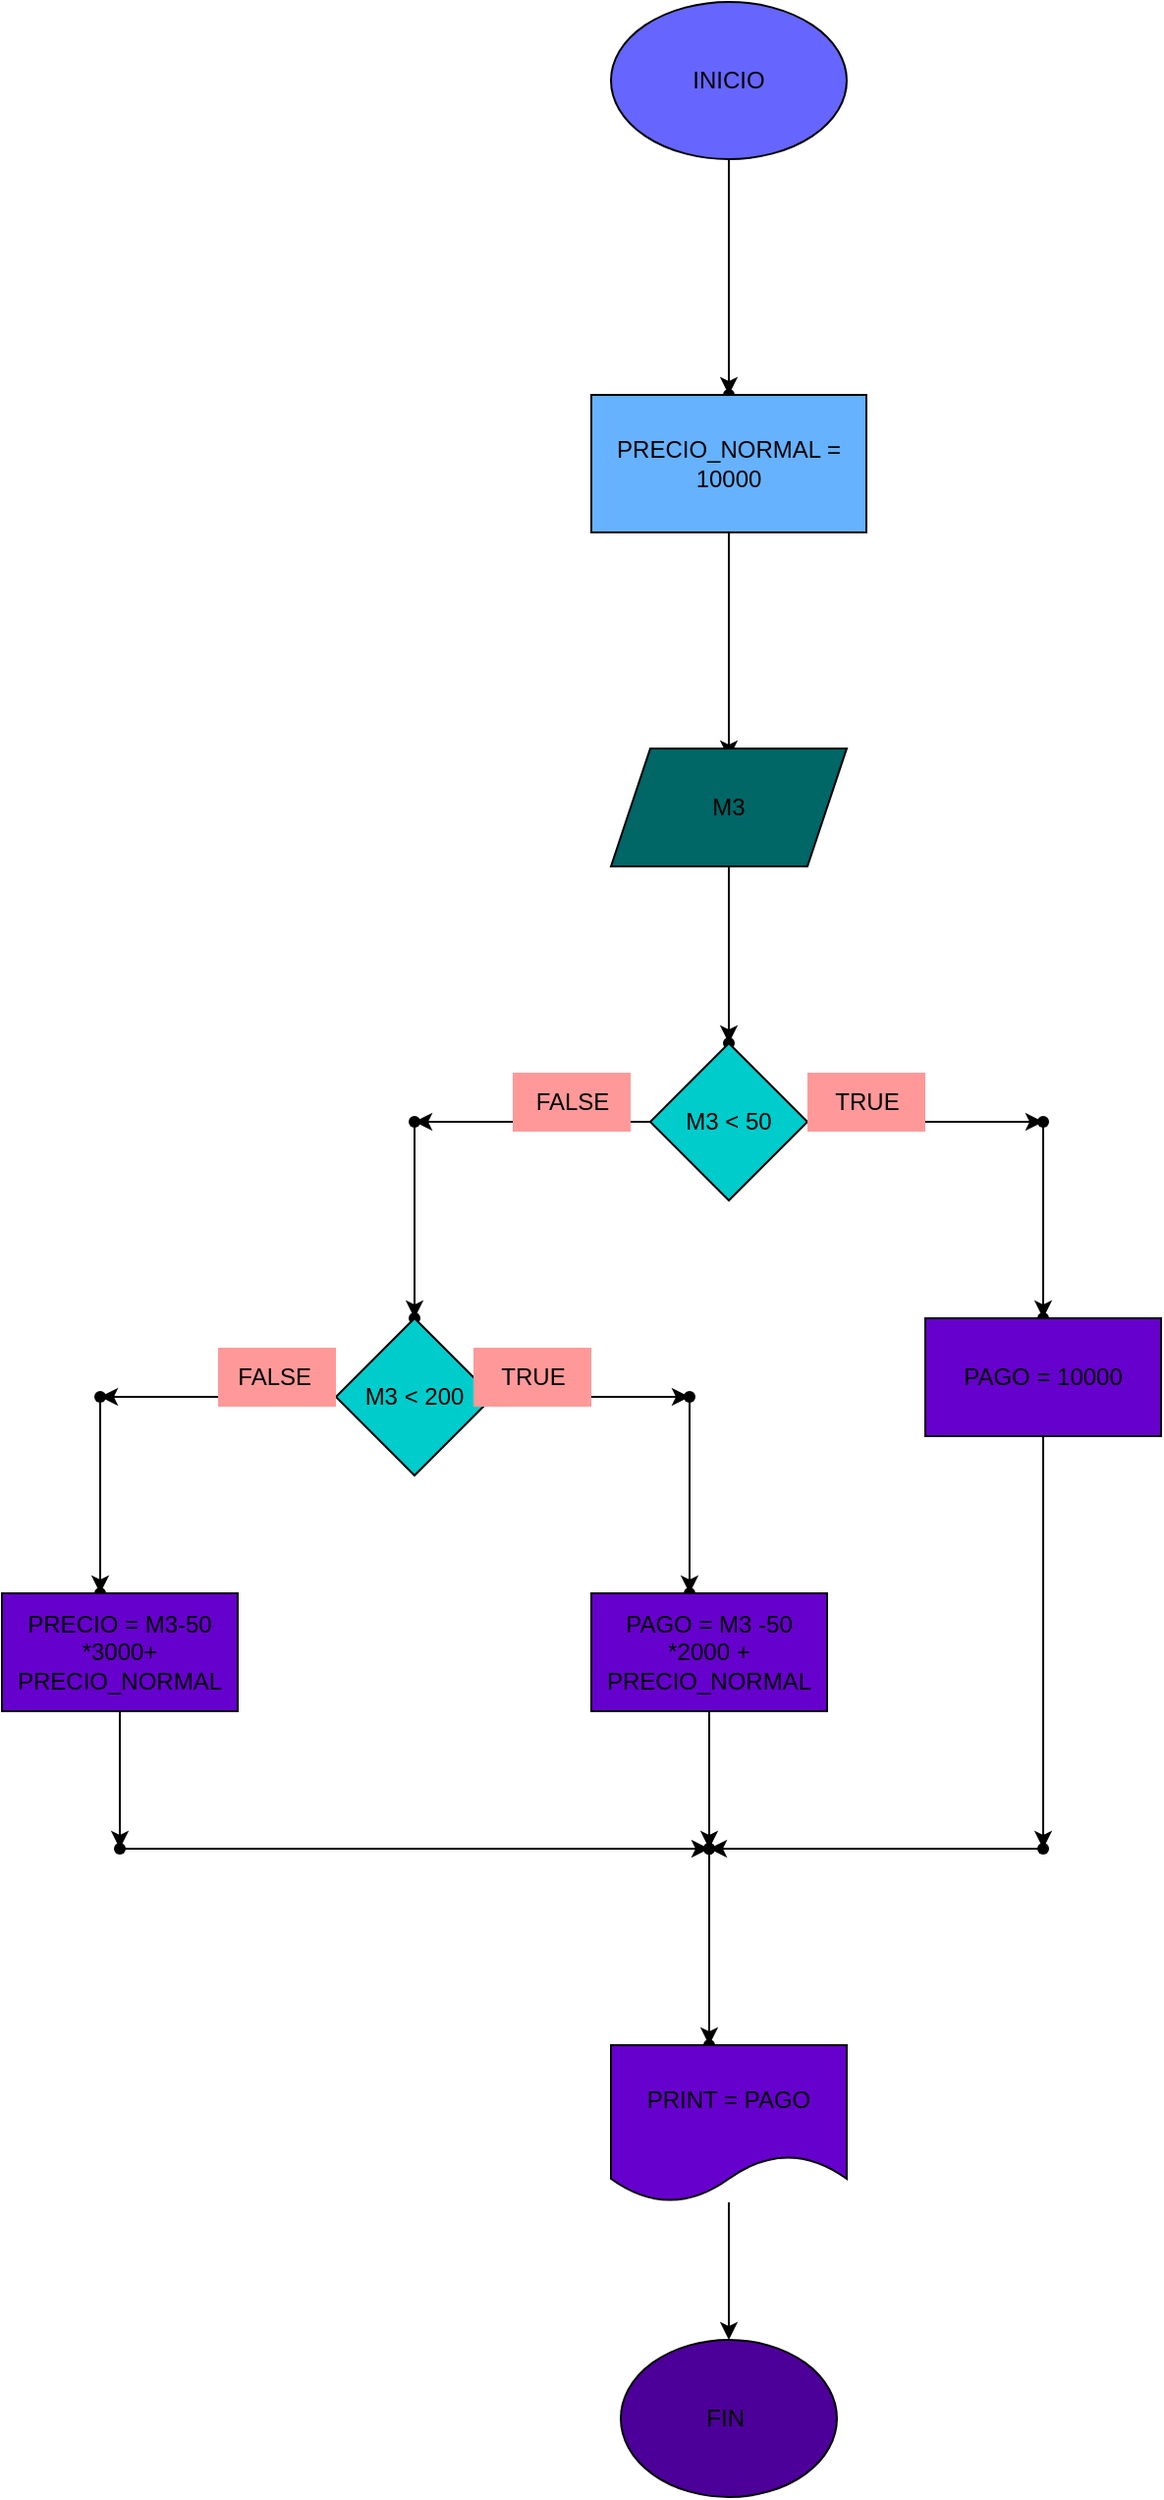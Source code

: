 <mxfile>
    <diagram id="2clGSSIlWm5wbmtxp9Fz" name="Página-1">
        <mxGraphModel dx="902" dy="411" grid="1" gridSize="10" guides="1" tooltips="1" connect="1" arrows="1" fold="1" page="1" pageScale="1" pageWidth="827" pageHeight="1169" math="0" shadow="0">
            <root>
                <mxCell id="0"/>
                <mxCell id="1" parent="0"/>
                <mxCell id="28" value="" style="edgeStyle=none;html=1;" parent="1" source="2" target="27" edge="1">
                    <mxGeometry relative="1" as="geometry"/>
                </mxCell>
                <mxCell id="2" value="INICIO" style="ellipse;whiteSpace=wrap;html=1;fillColor=#6666FF;" parent="1" vertex="1">
                    <mxGeometry x="470" y="260" width="120" height="80" as="geometry"/>
                </mxCell>
                <mxCell id="27" value="" style="shape=waypoint;sketch=0;size=6;pointerEvents=1;points=[];fillColor=default;resizable=0;rotatable=0;perimeter=centerPerimeter;snapToPoint=1;" parent="1" vertex="1">
                    <mxGeometry x="520" y="450" width="20" height="20" as="geometry"/>
                </mxCell>
                <mxCell id="31" value="" style="edgeStyle=none;html=1;" parent="1" source="29" target="30" edge="1">
                    <mxGeometry relative="1" as="geometry"/>
                </mxCell>
                <mxCell id="29" value="PRECIO_NORMAL = 10000" style="rounded=0;whiteSpace=wrap;html=1;fillColor=#66B2FF;" parent="1" vertex="1">
                    <mxGeometry x="460" y="460" width="140" height="70" as="geometry"/>
                </mxCell>
                <mxCell id="30" value="" style="shape=waypoint;sketch=0;size=6;pointerEvents=1;points=[];fillColor=default;resizable=0;rotatable=0;perimeter=centerPerimeter;snapToPoint=1;rounded=0;" parent="1" vertex="1">
                    <mxGeometry x="520" y="635" width="20" height="20" as="geometry"/>
                </mxCell>
                <mxCell id="34" value="" style="edgeStyle=none;html=1;" parent="1" source="32" target="33" edge="1">
                    <mxGeometry relative="1" as="geometry"/>
                </mxCell>
                <mxCell id="32" value="M3" style="shape=parallelogram;perimeter=parallelogramPerimeter;whiteSpace=wrap;html=1;fixedSize=1;fillColor=#006666;" parent="1" vertex="1">
                    <mxGeometry x="470" y="640" width="120" height="60" as="geometry"/>
                </mxCell>
                <mxCell id="33" value="" style="shape=waypoint;sketch=0;size=6;pointerEvents=1;points=[];fillColor=default;resizable=0;rotatable=0;perimeter=centerPerimeter;snapToPoint=1;" parent="1" vertex="1">
                    <mxGeometry x="520" y="780" width="20" height="20" as="geometry"/>
                </mxCell>
                <mxCell id="37" value="" style="edgeStyle=none;html=1;" parent="1" source="35" target="36" edge="1">
                    <mxGeometry relative="1" as="geometry"/>
                </mxCell>
                <mxCell id="44" value="" style="edgeStyle=none;html=1;" parent="1" source="35" target="43" edge="1">
                    <mxGeometry relative="1" as="geometry"/>
                </mxCell>
                <mxCell id="35" value="M3 &amp;lt; 50" style="rhombus;whiteSpace=wrap;html=1;fillColor=#00CCCC;" parent="1" vertex="1">
                    <mxGeometry x="490" y="790" width="80" height="80" as="geometry"/>
                </mxCell>
                <mxCell id="39" value="" style="edgeStyle=none;html=1;" parent="1" source="36" target="38" edge="1">
                    <mxGeometry relative="1" as="geometry"/>
                </mxCell>
                <mxCell id="36" value="" style="shape=waypoint;sketch=0;size=6;pointerEvents=1;points=[];fillColor=default;resizable=0;rotatable=0;perimeter=centerPerimeter;snapToPoint=1;" parent="1" vertex="1">
                    <mxGeometry x="680" y="820" width="20" height="20" as="geometry"/>
                </mxCell>
                <mxCell id="38" value="" style="shape=waypoint;sketch=0;size=6;pointerEvents=1;points=[];fillColor=default;resizable=0;rotatable=0;perimeter=centerPerimeter;snapToPoint=1;" parent="1" vertex="1">
                    <mxGeometry x="680" y="920" width="20" height="20" as="geometry"/>
                </mxCell>
                <mxCell id="42" value="" style="edgeStyle=none;html=1;" parent="1" source="40" target="41" edge="1">
                    <mxGeometry relative="1" as="geometry"/>
                </mxCell>
                <mxCell id="40" value="PAGO = 10000" style="rounded=0;whiteSpace=wrap;html=1;fillColor=#6600CC;" parent="1" vertex="1">
                    <mxGeometry x="630" y="930" width="120" height="60" as="geometry"/>
                </mxCell>
                <mxCell id="56" value="" style="edgeStyle=none;html=1;" parent="1" source="41" target="55" edge="1">
                    <mxGeometry relative="1" as="geometry"/>
                </mxCell>
                <mxCell id="41" value="" style="shape=waypoint;sketch=0;size=6;pointerEvents=1;points=[];fillColor=default;resizable=0;rotatable=0;perimeter=centerPerimeter;snapToPoint=1;rounded=0;" parent="1" vertex="1">
                    <mxGeometry x="680" y="1190" width="20" height="20" as="geometry"/>
                </mxCell>
                <mxCell id="46" value="" style="edgeStyle=none;html=1;" parent="1" source="43" target="45" edge="1">
                    <mxGeometry relative="1" as="geometry"/>
                </mxCell>
                <mxCell id="43" value="" style="shape=waypoint;sketch=0;size=6;pointerEvents=1;points=[];fillColor=default;resizable=0;rotatable=0;perimeter=centerPerimeter;snapToPoint=1;" parent="1" vertex="1">
                    <mxGeometry x="360" y="820" width="20" height="20" as="geometry"/>
                </mxCell>
                <mxCell id="45" value="" style="shape=waypoint;sketch=0;size=6;pointerEvents=1;points=[];fillColor=default;resizable=0;rotatable=0;perimeter=centerPerimeter;snapToPoint=1;" parent="1" vertex="1">
                    <mxGeometry x="360" y="920" width="20" height="20" as="geometry"/>
                </mxCell>
                <mxCell id="49" value="" style="edgeStyle=none;html=1;" parent="1" source="47" target="48" edge="1">
                    <mxGeometry relative="1" as="geometry"/>
                </mxCell>
                <mxCell id="58" value="" style="edgeStyle=none;html=1;" parent="1" source="47" target="57" edge="1">
                    <mxGeometry relative="1" as="geometry"/>
                </mxCell>
                <mxCell id="47" value="M3 &amp;lt; 200" style="rhombus;whiteSpace=wrap;html=1;fillColor=#00CCCC;" parent="1" vertex="1">
                    <mxGeometry x="330" y="930" width="80" height="80" as="geometry"/>
                </mxCell>
                <mxCell id="51" value="" style="edgeStyle=none;html=1;" parent="1" source="48" target="50" edge="1">
                    <mxGeometry relative="1" as="geometry"/>
                </mxCell>
                <mxCell id="48" value="" style="shape=waypoint;sketch=0;size=6;pointerEvents=1;points=[];fillColor=default;resizable=0;rotatable=0;perimeter=centerPerimeter;snapToPoint=1;" parent="1" vertex="1">
                    <mxGeometry x="500" y="960" width="20" height="20" as="geometry"/>
                </mxCell>
                <mxCell id="50" value="" style="shape=waypoint;sketch=0;size=6;pointerEvents=1;points=[];fillColor=default;resizable=0;rotatable=0;perimeter=centerPerimeter;snapToPoint=1;" parent="1" vertex="1">
                    <mxGeometry x="500" y="1060" width="20" height="20" as="geometry"/>
                </mxCell>
                <mxCell id="54" value="" style="edgeStyle=none;html=1;" parent="1" source="52" target="53" edge="1">
                    <mxGeometry relative="1" as="geometry"/>
                </mxCell>
                <mxCell id="52" value="PAGO = M3 -50&lt;br&gt;*2000 +&lt;br&gt;PRECIO_NORMAL" style="rounded=0;whiteSpace=wrap;html=1;fillColor=#6600CC;" parent="1" vertex="1">
                    <mxGeometry x="460" y="1070" width="120" height="60" as="geometry"/>
                </mxCell>
                <mxCell id="53" value="" style="shape=waypoint;sketch=0;size=6;pointerEvents=1;points=[];fillColor=default;resizable=0;rotatable=0;perimeter=centerPerimeter;snapToPoint=1;rounded=0;" parent="1" vertex="1">
                    <mxGeometry x="510" y="1190" width="20" height="20" as="geometry"/>
                </mxCell>
                <mxCell id="55" value="" style="shape=waypoint;sketch=0;size=6;pointerEvents=1;points=[];fillColor=default;resizable=0;rotatable=0;perimeter=centerPerimeter;snapToPoint=1;rounded=0;" parent="1" vertex="1">
                    <mxGeometry x="510" y="1190" width="20" height="20" as="geometry"/>
                </mxCell>
                <mxCell id="60" value="" style="edgeStyle=none;html=1;" parent="1" source="57" target="59" edge="1">
                    <mxGeometry relative="1" as="geometry"/>
                </mxCell>
                <mxCell id="57" value="" style="shape=waypoint;sketch=0;size=6;pointerEvents=1;points=[];fillColor=default;resizable=0;rotatable=0;perimeter=centerPerimeter;snapToPoint=1;" parent="1" vertex="1">
                    <mxGeometry x="200" y="960" width="20" height="20" as="geometry"/>
                </mxCell>
                <mxCell id="59" value="" style="shape=waypoint;sketch=0;size=6;pointerEvents=1;points=[];fillColor=default;resizable=0;rotatable=0;perimeter=centerPerimeter;snapToPoint=1;" parent="1" vertex="1">
                    <mxGeometry x="200" y="1060" width="20" height="20" as="geometry"/>
                </mxCell>
                <mxCell id="63" value="" style="edgeStyle=none;html=1;" parent="1" source="61" target="62" edge="1">
                    <mxGeometry relative="1" as="geometry"/>
                </mxCell>
                <mxCell id="61" value="PRECIO = M3-50&lt;br&gt;*3000+&lt;br&gt;PRECIO_NORMAL" style="rounded=0;whiteSpace=wrap;html=1;fillColor=#6600CC;" parent="1" vertex="1">
                    <mxGeometry x="160" y="1070" width="120" height="60" as="geometry"/>
                </mxCell>
                <mxCell id="65" value="" style="edgeStyle=none;html=1;" parent="1" source="62" target="64" edge="1">
                    <mxGeometry relative="1" as="geometry"/>
                </mxCell>
                <mxCell id="62" value="" style="shape=waypoint;sketch=0;size=6;pointerEvents=1;points=[];fillColor=default;resizable=0;rotatable=0;perimeter=centerPerimeter;snapToPoint=1;rounded=0;" parent="1" vertex="1">
                    <mxGeometry x="210" y="1190" width="20" height="20" as="geometry"/>
                </mxCell>
                <mxCell id="67" value="" style="edgeStyle=none;html=1;" parent="1" source="64" target="66" edge="1">
                    <mxGeometry relative="1" as="geometry"/>
                </mxCell>
                <mxCell id="64" value="" style="shape=waypoint;sketch=0;size=6;pointerEvents=1;points=[];fillColor=default;resizable=0;rotatable=0;perimeter=centerPerimeter;snapToPoint=1;rounded=0;" parent="1" vertex="1">
                    <mxGeometry x="510" y="1190" width="20" height="20" as="geometry"/>
                </mxCell>
                <mxCell id="66" value="" style="shape=waypoint;sketch=0;size=6;pointerEvents=1;points=[];fillColor=default;resizable=0;rotatable=0;perimeter=centerPerimeter;snapToPoint=1;rounded=0;" parent="1" vertex="1">
                    <mxGeometry x="510" y="1290" width="20" height="20" as="geometry"/>
                </mxCell>
                <mxCell id="70" value="" style="edgeStyle=none;html=1;" parent="1" source="68" target="69" edge="1">
                    <mxGeometry relative="1" as="geometry"/>
                </mxCell>
                <mxCell id="68" value="PRINT = PAGO" style="shape=document;whiteSpace=wrap;html=1;boundedLbl=1;fillColor=#6600CC;" parent="1" vertex="1">
                    <mxGeometry x="470" y="1300" width="120" height="80" as="geometry"/>
                </mxCell>
                <mxCell id="69" value="FIN&amp;nbsp;" style="ellipse;whiteSpace=wrap;html=1;fillColor=#4C0099;" parent="1" vertex="1">
                    <mxGeometry x="475" y="1450" width="110" height="80" as="geometry"/>
                </mxCell>
                <mxCell id="71" value="FALSE" style="text;html=1;align=center;verticalAlign=middle;resizable=0;points=[];autosize=1;strokeColor=none;fillColor=#FF9999;" vertex="1" parent="1">
                    <mxGeometry x="420" y="805" width="60" height="30" as="geometry"/>
                </mxCell>
                <mxCell id="72" value="TRUE" style="text;html=1;align=center;verticalAlign=middle;resizable=0;points=[];autosize=1;strokeColor=none;fillColor=#FF9999;" vertex="1" parent="1">
                    <mxGeometry x="570" y="805" width="60" height="30" as="geometry"/>
                </mxCell>
                <mxCell id="73" value="FALSE&amp;nbsp;" style="text;html=1;align=center;verticalAlign=middle;resizable=0;points=[];autosize=1;strokeColor=none;fillColor=#FF9999;" vertex="1" parent="1">
                    <mxGeometry x="270" y="945" width="60" height="30" as="geometry"/>
                </mxCell>
                <mxCell id="74" value="TRUE" style="text;html=1;align=center;verticalAlign=middle;resizable=0;points=[];autosize=1;strokeColor=none;fillColor=#FF9999;" vertex="1" parent="1">
                    <mxGeometry x="400" y="945" width="60" height="30" as="geometry"/>
                </mxCell>
            </root>
        </mxGraphModel>
    </diagram>
</mxfile>